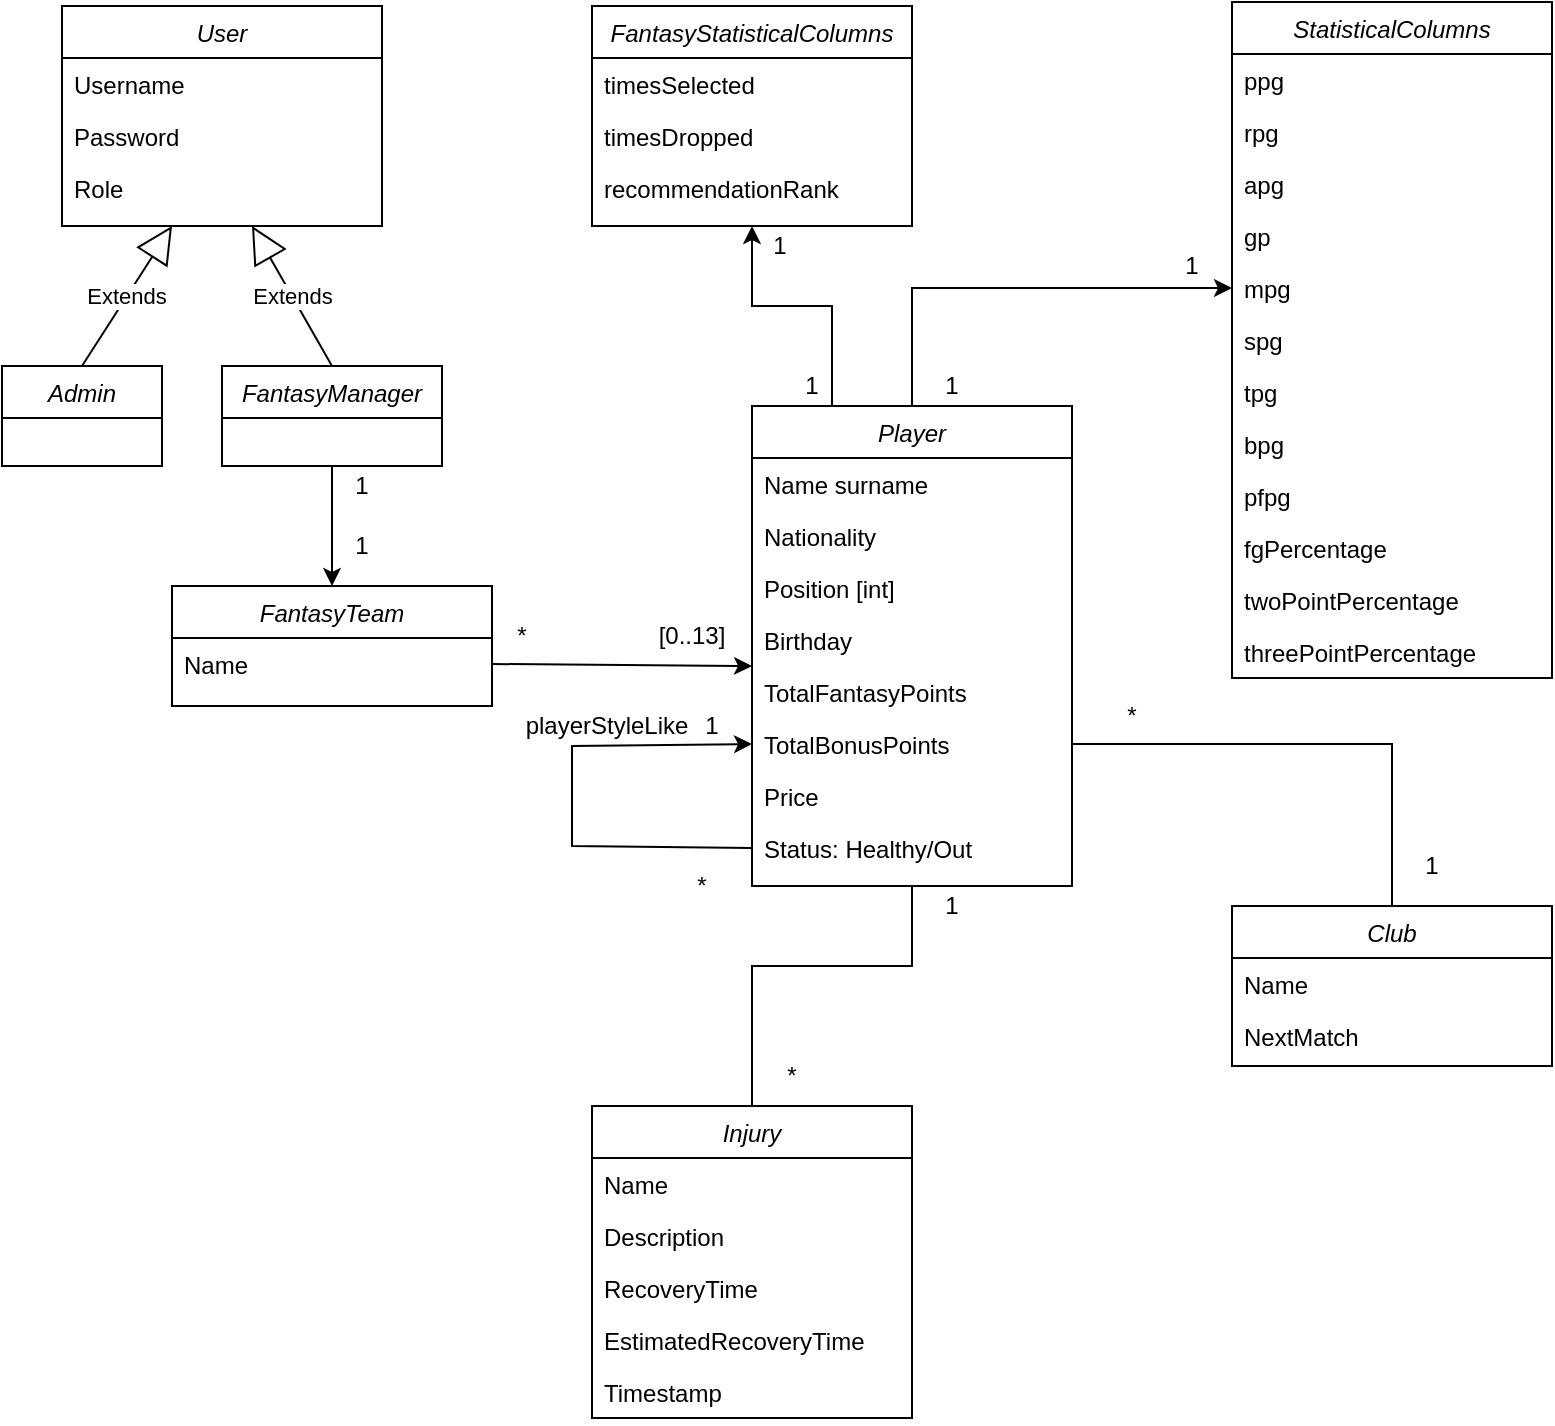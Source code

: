 <mxfile version="24.4.0" type="device">
  <diagram id="C5RBs43oDa-KdzZeNtuy" name="Page-1">
    <mxGraphModel dx="762" dy="828" grid="1" gridSize="10" guides="1" tooltips="1" connect="1" arrows="1" fold="1" page="1" pageScale="1" pageWidth="827" pageHeight="1169" math="0" shadow="0">
      <root>
        <mxCell id="WIyWlLk6GJQsqaUBKTNV-0" />
        <mxCell id="WIyWlLk6GJQsqaUBKTNV-1" parent="WIyWlLk6GJQsqaUBKTNV-0" />
        <mxCell id="-23oZiuYmaxAVsUlUeG7-1" value="StatisticalColumns" style="swimlane;fontStyle=2;align=center;verticalAlign=top;childLayout=stackLayout;horizontal=1;startSize=26;horizontalStack=0;resizeParent=1;resizeLast=0;collapsible=1;marginBottom=0;rounded=0;shadow=0;strokeWidth=1;" vertex="1" parent="WIyWlLk6GJQsqaUBKTNV-1">
          <mxGeometry x="640" y="18" width="160" height="338" as="geometry">
            <mxRectangle x="230" y="140" width="160" height="26" as="alternateBounds" />
          </mxGeometry>
        </mxCell>
        <mxCell id="-23oZiuYmaxAVsUlUeG7-2" value="ppg" style="text;align=left;verticalAlign=top;spacingLeft=4;spacingRight=4;overflow=hidden;rotatable=0;points=[[0,0.5],[1,0.5]];portConstraint=eastwest;" vertex="1" parent="-23oZiuYmaxAVsUlUeG7-1">
          <mxGeometry y="26" width="160" height="26" as="geometry" />
        </mxCell>
        <mxCell id="-23oZiuYmaxAVsUlUeG7-3" value="rpg" style="text;align=left;verticalAlign=top;spacingLeft=4;spacingRight=4;overflow=hidden;rotatable=0;points=[[0,0.5],[1,0.5]];portConstraint=eastwest;rounded=0;shadow=0;html=0;" vertex="1" parent="-23oZiuYmaxAVsUlUeG7-1">
          <mxGeometry y="52" width="160" height="26" as="geometry" />
        </mxCell>
        <mxCell id="-23oZiuYmaxAVsUlUeG7-4" value="apg" style="text;align=left;verticalAlign=top;spacingLeft=4;spacingRight=4;overflow=hidden;rotatable=0;points=[[0,0.5],[1,0.5]];portConstraint=eastwest;rounded=0;shadow=0;html=0;" vertex="1" parent="-23oZiuYmaxAVsUlUeG7-1">
          <mxGeometry y="78" width="160" height="26" as="geometry" />
        </mxCell>
        <mxCell id="-23oZiuYmaxAVsUlUeG7-46" value="gp" style="text;align=left;verticalAlign=top;spacingLeft=4;spacingRight=4;overflow=hidden;rotatable=0;points=[[0,0.5],[1,0.5]];portConstraint=eastwest;rounded=0;shadow=0;html=0;" vertex="1" parent="-23oZiuYmaxAVsUlUeG7-1">
          <mxGeometry y="104" width="160" height="26" as="geometry" />
        </mxCell>
        <mxCell id="-23oZiuYmaxAVsUlUeG7-47" value="mpg" style="text;align=left;verticalAlign=top;spacingLeft=4;spacingRight=4;overflow=hidden;rotatable=0;points=[[0,0.5],[1,0.5]];portConstraint=eastwest;rounded=0;shadow=0;html=0;" vertex="1" parent="-23oZiuYmaxAVsUlUeG7-1">
          <mxGeometry y="130" width="160" height="26" as="geometry" />
        </mxCell>
        <mxCell id="-23oZiuYmaxAVsUlUeG7-48" value="spg" style="text;align=left;verticalAlign=top;spacingLeft=4;spacingRight=4;overflow=hidden;rotatable=0;points=[[0,0.5],[1,0.5]];portConstraint=eastwest;rounded=0;shadow=0;html=0;" vertex="1" parent="-23oZiuYmaxAVsUlUeG7-1">
          <mxGeometry y="156" width="160" height="26" as="geometry" />
        </mxCell>
        <mxCell id="-23oZiuYmaxAVsUlUeG7-49" value="tpg" style="text;align=left;verticalAlign=top;spacingLeft=4;spacingRight=4;overflow=hidden;rotatable=0;points=[[0,0.5],[1,0.5]];portConstraint=eastwest;rounded=0;shadow=0;html=0;" vertex="1" parent="-23oZiuYmaxAVsUlUeG7-1">
          <mxGeometry y="182" width="160" height="26" as="geometry" />
        </mxCell>
        <mxCell id="-23oZiuYmaxAVsUlUeG7-50" value="bpg" style="text;align=left;verticalAlign=top;spacingLeft=4;spacingRight=4;overflow=hidden;rotatable=0;points=[[0,0.5],[1,0.5]];portConstraint=eastwest;rounded=0;shadow=0;html=0;" vertex="1" parent="-23oZiuYmaxAVsUlUeG7-1">
          <mxGeometry y="208" width="160" height="26" as="geometry" />
        </mxCell>
        <mxCell id="-23oZiuYmaxAVsUlUeG7-51" value="pfpg" style="text;align=left;verticalAlign=top;spacingLeft=4;spacingRight=4;overflow=hidden;rotatable=0;points=[[0,0.5],[1,0.5]];portConstraint=eastwest;rounded=0;shadow=0;html=0;" vertex="1" parent="-23oZiuYmaxAVsUlUeG7-1">
          <mxGeometry y="234" width="160" height="26" as="geometry" />
        </mxCell>
        <mxCell id="-23oZiuYmaxAVsUlUeG7-52" value="fgPercentage" style="text;align=left;verticalAlign=top;spacingLeft=4;spacingRight=4;overflow=hidden;rotatable=0;points=[[0,0.5],[1,0.5]];portConstraint=eastwest;rounded=0;shadow=0;html=0;" vertex="1" parent="-23oZiuYmaxAVsUlUeG7-1">
          <mxGeometry y="260" width="160" height="26" as="geometry" />
        </mxCell>
        <mxCell id="-23oZiuYmaxAVsUlUeG7-53" value="twoPointPercentage" style="text;align=left;verticalAlign=top;spacingLeft=4;spacingRight=4;overflow=hidden;rotatable=0;points=[[0,0.5],[1,0.5]];portConstraint=eastwest;rounded=0;shadow=0;html=0;" vertex="1" parent="-23oZiuYmaxAVsUlUeG7-1">
          <mxGeometry y="286" width="160" height="26" as="geometry" />
        </mxCell>
        <mxCell id="-23oZiuYmaxAVsUlUeG7-54" value="threePointPercentage" style="text;align=left;verticalAlign=top;spacingLeft=4;spacingRight=4;overflow=hidden;rotatable=0;points=[[0,0.5],[1,0.5]];portConstraint=eastwest;rounded=0;shadow=0;html=0;" vertex="1" parent="-23oZiuYmaxAVsUlUeG7-1">
          <mxGeometry y="312" width="160" height="26" as="geometry" />
        </mxCell>
        <mxCell id="-23oZiuYmaxAVsUlUeG7-7" value="User" style="swimlane;fontStyle=2;align=center;verticalAlign=top;childLayout=stackLayout;horizontal=1;startSize=26;horizontalStack=0;resizeParent=1;resizeLast=0;collapsible=1;marginBottom=0;rounded=0;shadow=0;strokeWidth=1;" vertex="1" parent="WIyWlLk6GJQsqaUBKTNV-1">
          <mxGeometry x="55" y="20" width="160" height="110" as="geometry">
            <mxRectangle x="230" y="140" width="160" height="26" as="alternateBounds" />
          </mxGeometry>
        </mxCell>
        <mxCell id="-23oZiuYmaxAVsUlUeG7-8" value="Username  " style="text;align=left;verticalAlign=top;spacingLeft=4;spacingRight=4;overflow=hidden;rotatable=0;points=[[0,0.5],[1,0.5]];portConstraint=eastwest;" vertex="1" parent="-23oZiuYmaxAVsUlUeG7-7">
          <mxGeometry y="26" width="160" height="26" as="geometry" />
        </mxCell>
        <mxCell id="-23oZiuYmaxAVsUlUeG7-9" value="Password" style="text;align=left;verticalAlign=top;spacingLeft=4;spacingRight=4;overflow=hidden;rotatable=0;points=[[0,0.5],[1,0.5]];portConstraint=eastwest;rounded=0;shadow=0;html=0;" vertex="1" parent="-23oZiuYmaxAVsUlUeG7-7">
          <mxGeometry y="52" width="160" height="26" as="geometry" />
        </mxCell>
        <mxCell id="-23oZiuYmaxAVsUlUeG7-10" value="Role" style="text;align=left;verticalAlign=top;spacingLeft=4;spacingRight=4;overflow=hidden;rotatable=0;points=[[0,0.5],[1,0.5]];portConstraint=eastwest;rounded=0;shadow=0;html=0;" vertex="1" parent="-23oZiuYmaxAVsUlUeG7-7">
          <mxGeometry y="78" width="160" height="26" as="geometry" />
        </mxCell>
        <mxCell id="-23oZiuYmaxAVsUlUeG7-13" value="Admin" style="swimlane;fontStyle=2;align=center;verticalAlign=top;childLayout=stackLayout;horizontal=1;startSize=26;horizontalStack=0;resizeParent=1;resizeLast=0;collapsible=1;marginBottom=0;rounded=0;shadow=0;strokeWidth=1;" vertex="1" parent="WIyWlLk6GJQsqaUBKTNV-1">
          <mxGeometry x="25" y="200" width="80" height="50" as="geometry">
            <mxRectangle x="230" y="140" width="160" height="26" as="alternateBounds" />
          </mxGeometry>
        </mxCell>
        <mxCell id="-23oZiuYmaxAVsUlUeG7-17" value="FantasyManager" style="swimlane;fontStyle=2;align=center;verticalAlign=top;childLayout=stackLayout;horizontal=1;startSize=26;horizontalStack=0;resizeParent=1;resizeLast=0;collapsible=1;marginBottom=0;rounded=0;shadow=0;strokeWidth=1;" vertex="1" parent="WIyWlLk6GJQsqaUBKTNV-1">
          <mxGeometry x="135" y="200" width="110" height="50" as="geometry">
            <mxRectangle x="230" y="140" width="160" height="26" as="alternateBounds" />
          </mxGeometry>
        </mxCell>
        <mxCell id="-23oZiuYmaxAVsUlUeG7-18" value="FantasyTeam" style="swimlane;fontStyle=2;align=center;verticalAlign=top;childLayout=stackLayout;horizontal=1;startSize=26;horizontalStack=0;resizeParent=1;resizeLast=0;collapsible=1;marginBottom=0;rounded=0;shadow=0;strokeWidth=1;" vertex="1" parent="WIyWlLk6GJQsqaUBKTNV-1">
          <mxGeometry x="110" y="310" width="160" height="60" as="geometry">
            <mxRectangle x="230" y="140" width="160" height="26" as="alternateBounds" />
          </mxGeometry>
        </mxCell>
        <mxCell id="-23oZiuYmaxAVsUlUeG7-19" value="Name" style="text;align=left;verticalAlign=top;spacingLeft=4;spacingRight=4;overflow=hidden;rotatable=0;points=[[0,0.5],[1,0.5]];portConstraint=eastwest;" vertex="1" parent="-23oZiuYmaxAVsUlUeG7-18">
          <mxGeometry y="26" width="160" height="26" as="geometry" />
        </mxCell>
        <mxCell id="-23oZiuYmaxAVsUlUeG7-24" value="" style="endArrow=classic;html=1;rounded=0;entryX=0.5;entryY=0;entryDx=0;entryDy=0;exitX=0.5;exitY=1;exitDx=0;exitDy=0;" edge="1" parent="WIyWlLk6GJQsqaUBKTNV-1" source="-23oZiuYmaxAVsUlUeG7-17" target="-23oZiuYmaxAVsUlUeG7-18">
          <mxGeometry width="50" height="50" relative="1" as="geometry">
            <mxPoint x="225" y="260" as="sourcePoint" />
            <mxPoint x="275" y="210" as="targetPoint" />
          </mxGeometry>
        </mxCell>
        <mxCell id="-23oZiuYmaxAVsUlUeG7-25" value="Extends" style="endArrow=block;endSize=16;endFill=0;html=1;rounded=0;exitX=0.5;exitY=0;exitDx=0;exitDy=0;" edge="1" parent="WIyWlLk6GJQsqaUBKTNV-1" source="-23oZiuYmaxAVsUlUeG7-13">
          <mxGeometry width="160" relative="1" as="geometry">
            <mxPoint x="80" y="192" as="sourcePoint" />
            <mxPoint x="110" y="130" as="targetPoint" />
          </mxGeometry>
        </mxCell>
        <mxCell id="-23oZiuYmaxAVsUlUeG7-26" value="Extends" style="endArrow=block;endSize=16;endFill=0;html=1;rounded=0;exitX=0.5;exitY=0;exitDx=0;exitDy=0;" edge="1" parent="WIyWlLk6GJQsqaUBKTNV-1" source="-23oZiuYmaxAVsUlUeG7-17">
          <mxGeometry width="160" relative="1" as="geometry">
            <mxPoint x="170" y="200" as="sourcePoint" />
            <mxPoint x="150" y="130" as="targetPoint" />
          </mxGeometry>
        </mxCell>
        <mxCell id="-23oZiuYmaxAVsUlUeG7-27" value="1" style="text;html=1;align=center;verticalAlign=middle;whiteSpace=wrap;rounded=0;" vertex="1" parent="WIyWlLk6GJQsqaUBKTNV-1">
          <mxGeometry x="195" y="250" width="20" height="20" as="geometry" />
        </mxCell>
        <mxCell id="-23oZiuYmaxAVsUlUeG7-28" value="1" style="text;html=1;align=center;verticalAlign=middle;whiteSpace=wrap;rounded=0;" vertex="1" parent="WIyWlLk6GJQsqaUBKTNV-1">
          <mxGeometry x="195" y="280" width="20" height="20" as="geometry" />
        </mxCell>
        <mxCell id="-23oZiuYmaxAVsUlUeG7-29" value="Player" style="swimlane;fontStyle=2;align=center;verticalAlign=top;childLayout=stackLayout;horizontal=1;startSize=26;horizontalStack=0;resizeParent=1;resizeLast=0;collapsible=1;marginBottom=0;rounded=0;shadow=0;strokeWidth=1;" vertex="1" parent="WIyWlLk6GJQsqaUBKTNV-1">
          <mxGeometry x="400" y="220" width="160" height="240" as="geometry">
            <mxRectangle x="230" y="140" width="160" height="26" as="alternateBounds" />
          </mxGeometry>
        </mxCell>
        <mxCell id="-23oZiuYmaxAVsUlUeG7-30" value="Name surname" style="text;align=left;verticalAlign=top;spacingLeft=4;spacingRight=4;overflow=hidden;rotatable=0;points=[[0,0.5],[1,0.5]];portConstraint=eastwest;" vertex="1" parent="-23oZiuYmaxAVsUlUeG7-29">
          <mxGeometry y="26" width="160" height="26" as="geometry" />
        </mxCell>
        <mxCell id="-23oZiuYmaxAVsUlUeG7-32" value="Nationality" style="text;align=left;verticalAlign=top;spacingLeft=4;spacingRight=4;overflow=hidden;rotatable=0;points=[[0,0.5],[1,0.5]];portConstraint=eastwest;rounded=0;shadow=0;html=0;" vertex="1" parent="-23oZiuYmaxAVsUlUeG7-29">
          <mxGeometry y="52" width="160" height="26" as="geometry" />
        </mxCell>
        <mxCell id="-23oZiuYmaxAVsUlUeG7-34" value="Position [int]" style="text;align=left;verticalAlign=top;spacingLeft=4;spacingRight=4;overflow=hidden;rotatable=0;points=[[0,0.5],[1,0.5]];portConstraint=eastwest;" vertex="1" parent="-23oZiuYmaxAVsUlUeG7-29">
          <mxGeometry y="78" width="160" height="26" as="geometry" />
        </mxCell>
        <mxCell id="-23oZiuYmaxAVsUlUeG7-38" value="Birthday" style="text;align=left;verticalAlign=top;spacingLeft=4;spacingRight=4;overflow=hidden;rotatable=0;points=[[0,0.5],[1,0.5]];portConstraint=eastwest;rounded=0;shadow=0;html=0;" vertex="1" parent="-23oZiuYmaxAVsUlUeG7-29">
          <mxGeometry y="104" width="160" height="26" as="geometry" />
        </mxCell>
        <mxCell id="-23oZiuYmaxAVsUlUeG7-39" value="TotalFantasyPoints" style="text;align=left;verticalAlign=top;spacingLeft=4;spacingRight=4;overflow=hidden;rotatable=0;points=[[0,0.5],[1,0.5]];portConstraint=eastwest;rounded=0;shadow=0;html=0;" vertex="1" parent="-23oZiuYmaxAVsUlUeG7-29">
          <mxGeometry y="130" width="160" height="26" as="geometry" />
        </mxCell>
        <mxCell id="-23oZiuYmaxAVsUlUeG7-40" value="TotalBonusPoints" style="text;align=left;verticalAlign=top;spacingLeft=4;spacingRight=4;overflow=hidden;rotatable=0;points=[[0,0.5],[1,0.5]];portConstraint=eastwest;rounded=0;shadow=0;html=0;" vertex="1" parent="-23oZiuYmaxAVsUlUeG7-29">
          <mxGeometry y="156" width="160" height="26" as="geometry" />
        </mxCell>
        <mxCell id="-23oZiuYmaxAVsUlUeG7-41" value="Price" style="text;align=left;verticalAlign=top;spacingLeft=4;spacingRight=4;overflow=hidden;rotatable=0;points=[[0,0.5],[1,0.5]];portConstraint=eastwest;rounded=0;shadow=0;html=0;" vertex="1" parent="-23oZiuYmaxAVsUlUeG7-29">
          <mxGeometry y="182" width="160" height="26" as="geometry" />
        </mxCell>
        <mxCell id="-23oZiuYmaxAVsUlUeG7-42" value="Status: Healthy/Out" style="text;align=left;verticalAlign=top;spacingLeft=4;spacingRight=4;overflow=hidden;rotatable=0;points=[[0,0.5],[1,0.5]];portConstraint=eastwest;rounded=0;shadow=0;html=0;" vertex="1" parent="-23oZiuYmaxAVsUlUeG7-29">
          <mxGeometry y="208" width="160" height="26" as="geometry" />
        </mxCell>
        <mxCell id="-23oZiuYmaxAVsUlUeG7-57" value="" style="endArrow=classic;html=1;rounded=0;exitX=0;exitY=0.5;exitDx=0;exitDy=0;entryX=0;entryY=0.5;entryDx=0;entryDy=0;" edge="1" parent="-23oZiuYmaxAVsUlUeG7-29" source="-23oZiuYmaxAVsUlUeG7-42" target="-23oZiuYmaxAVsUlUeG7-40">
          <mxGeometry width="50" height="50" relative="1" as="geometry">
            <mxPoint x="-80" y="270" as="sourcePoint" />
            <mxPoint x="-30" y="220" as="targetPoint" />
            <Array as="points">
              <mxPoint x="-90" y="220" />
              <mxPoint x="-90" y="170" />
            </Array>
          </mxGeometry>
        </mxCell>
        <mxCell id="-23oZiuYmaxAVsUlUeG7-35" value="" style="endArrow=classic;html=1;rounded=0;exitX=1;exitY=0.5;exitDx=0;exitDy=0;entryX=1;entryY=1;entryDx=0;entryDy=0;" edge="1" parent="WIyWlLk6GJQsqaUBKTNV-1" source="-23oZiuYmaxAVsUlUeG7-19" target="-23oZiuYmaxAVsUlUeG7-36">
          <mxGeometry width="50" height="50" relative="1" as="geometry">
            <mxPoint x="360" y="260" as="sourcePoint" />
            <mxPoint x="410" y="210" as="targetPoint" />
          </mxGeometry>
        </mxCell>
        <mxCell id="-23oZiuYmaxAVsUlUeG7-36" value="[0..13]" style="text;html=1;align=center;verticalAlign=middle;whiteSpace=wrap;rounded=0;" vertex="1" parent="WIyWlLk6GJQsqaUBKTNV-1">
          <mxGeometry x="340" y="320" width="60" height="30" as="geometry" />
        </mxCell>
        <mxCell id="-23oZiuYmaxAVsUlUeG7-37" value="*" style="text;html=1;align=center;verticalAlign=middle;whiteSpace=wrap;rounded=0;" vertex="1" parent="WIyWlLk6GJQsqaUBKTNV-1">
          <mxGeometry x="270" y="325" width="30" height="20" as="geometry" />
        </mxCell>
        <mxCell id="-23oZiuYmaxAVsUlUeG7-55" value="" style="endArrow=classic;html=1;rounded=0;entryX=0;entryY=0.5;entryDx=0;entryDy=0;" edge="1" parent="WIyWlLk6GJQsqaUBKTNV-1" target="-23oZiuYmaxAVsUlUeG7-47">
          <mxGeometry width="50" height="50" relative="1" as="geometry">
            <mxPoint x="480" y="220" as="sourcePoint" />
            <mxPoint x="530" y="240" as="targetPoint" />
            <Array as="points">
              <mxPoint x="480" y="161" />
            </Array>
          </mxGeometry>
        </mxCell>
        <mxCell id="-23oZiuYmaxAVsUlUeG7-59" value="*" style="text;html=1;align=center;verticalAlign=middle;whiteSpace=wrap;rounded=0;" vertex="1" parent="WIyWlLk6GJQsqaUBKTNV-1">
          <mxGeometry x="360" y="450" width="30" height="20" as="geometry" />
        </mxCell>
        <mxCell id="-23oZiuYmaxAVsUlUeG7-60" value="playerStyleLike" style="text;html=1;align=center;verticalAlign=middle;whiteSpace=wrap;rounded=0;" vertex="1" parent="WIyWlLk6GJQsqaUBKTNV-1">
          <mxGeometry x="300" y="370" width="55" height="20" as="geometry" />
        </mxCell>
        <mxCell id="-23oZiuYmaxAVsUlUeG7-61" value="1" style="text;html=1;align=center;verticalAlign=middle;whiteSpace=wrap;rounded=0;" vertex="1" parent="WIyWlLk6GJQsqaUBKTNV-1">
          <mxGeometry x="370" y="370" width="20" height="20" as="geometry" />
        </mxCell>
        <mxCell id="-23oZiuYmaxAVsUlUeG7-62" value="FantasyStatisticalColumns" style="swimlane;fontStyle=2;align=center;verticalAlign=top;childLayout=stackLayout;horizontal=1;startSize=26;horizontalStack=0;resizeParent=1;resizeLast=0;collapsible=1;marginBottom=0;rounded=0;shadow=0;strokeWidth=1;" vertex="1" parent="WIyWlLk6GJQsqaUBKTNV-1">
          <mxGeometry x="320" y="20" width="160" height="110" as="geometry">
            <mxRectangle x="230" y="140" width="160" height="26" as="alternateBounds" />
          </mxGeometry>
        </mxCell>
        <mxCell id="-23oZiuYmaxAVsUlUeG7-63" value="timesSelected" style="text;align=left;verticalAlign=top;spacingLeft=4;spacingRight=4;overflow=hidden;rotatable=0;points=[[0,0.5],[1,0.5]];portConstraint=eastwest;" vertex="1" parent="-23oZiuYmaxAVsUlUeG7-62">
          <mxGeometry y="26" width="160" height="26" as="geometry" />
        </mxCell>
        <mxCell id="-23oZiuYmaxAVsUlUeG7-64" value="timesDropped" style="text;align=left;verticalAlign=top;spacingLeft=4;spacingRight=4;overflow=hidden;rotatable=0;points=[[0,0.5],[1,0.5]];portConstraint=eastwest;rounded=0;shadow=0;html=0;" vertex="1" parent="-23oZiuYmaxAVsUlUeG7-62">
          <mxGeometry y="52" width="160" height="26" as="geometry" />
        </mxCell>
        <mxCell id="-23oZiuYmaxAVsUlUeG7-65" value="recommendationRank" style="text;align=left;verticalAlign=top;spacingLeft=4;spacingRight=4;overflow=hidden;rotatable=0;points=[[0,0.5],[1,0.5]];portConstraint=eastwest;rounded=0;shadow=0;html=0;" vertex="1" parent="-23oZiuYmaxAVsUlUeG7-62">
          <mxGeometry y="78" width="160" height="26" as="geometry" />
        </mxCell>
        <mxCell id="-23oZiuYmaxAVsUlUeG7-66" value="1" style="text;html=1;align=center;verticalAlign=middle;whiteSpace=wrap;rounded=0;" vertex="1" parent="WIyWlLk6GJQsqaUBKTNV-1">
          <mxGeometry x="610" y="140" width="20" height="20" as="geometry" />
        </mxCell>
        <mxCell id="-23oZiuYmaxAVsUlUeG7-67" value="1" style="text;html=1;align=center;verticalAlign=middle;whiteSpace=wrap;rounded=0;" vertex="1" parent="WIyWlLk6GJQsqaUBKTNV-1">
          <mxGeometry x="490" y="200" width="20" height="20" as="geometry" />
        </mxCell>
        <mxCell id="-23oZiuYmaxAVsUlUeG7-68" value="" style="endArrow=classic;html=1;rounded=0;exitX=0.25;exitY=0;exitDx=0;exitDy=0;entryX=0.5;entryY=1;entryDx=0;entryDy=0;" edge="1" parent="WIyWlLk6GJQsqaUBKTNV-1" source="-23oZiuYmaxAVsUlUeG7-29" target="-23oZiuYmaxAVsUlUeG7-62">
          <mxGeometry width="50" height="50" relative="1" as="geometry">
            <mxPoint x="380" y="200" as="sourcePoint" />
            <mxPoint x="430" y="150" as="targetPoint" />
            <Array as="points">
              <mxPoint x="440" y="170" />
              <mxPoint x="400" y="170" />
            </Array>
          </mxGeometry>
        </mxCell>
        <mxCell id="-23oZiuYmaxAVsUlUeG7-69" value="1" style="text;html=1;align=center;verticalAlign=middle;whiteSpace=wrap;rounded=0;" vertex="1" parent="WIyWlLk6GJQsqaUBKTNV-1">
          <mxGeometry x="420" y="200" width="20" height="20" as="geometry" />
        </mxCell>
        <mxCell id="-23oZiuYmaxAVsUlUeG7-70" value="1" style="text;html=1;align=center;verticalAlign=middle;whiteSpace=wrap;rounded=0;" vertex="1" parent="WIyWlLk6GJQsqaUBKTNV-1">
          <mxGeometry x="404" y="130" width="20" height="20" as="geometry" />
        </mxCell>
        <mxCell id="-23oZiuYmaxAVsUlUeG7-71" value="Club" style="swimlane;fontStyle=2;align=center;verticalAlign=top;childLayout=stackLayout;horizontal=1;startSize=26;horizontalStack=0;resizeParent=1;resizeLast=0;collapsible=1;marginBottom=0;rounded=0;shadow=0;strokeWidth=1;" vertex="1" parent="WIyWlLk6GJQsqaUBKTNV-1">
          <mxGeometry x="640" y="470" width="160" height="80" as="geometry">
            <mxRectangle x="230" y="140" width="160" height="26" as="alternateBounds" />
          </mxGeometry>
        </mxCell>
        <mxCell id="-23oZiuYmaxAVsUlUeG7-72" value="Name" style="text;align=left;verticalAlign=top;spacingLeft=4;spacingRight=4;overflow=hidden;rotatable=0;points=[[0,0.5],[1,0.5]];portConstraint=eastwest;" vertex="1" parent="-23oZiuYmaxAVsUlUeG7-71">
          <mxGeometry y="26" width="160" height="26" as="geometry" />
        </mxCell>
        <mxCell id="-23oZiuYmaxAVsUlUeG7-73" value="NextMatch" style="text;align=left;verticalAlign=top;spacingLeft=4;spacingRight=4;overflow=hidden;rotatable=0;points=[[0,0.5],[1,0.5]];portConstraint=eastwest;rounded=0;shadow=0;html=0;" vertex="1" parent="-23oZiuYmaxAVsUlUeG7-71">
          <mxGeometry y="52" width="160" height="26" as="geometry" />
        </mxCell>
        <mxCell id="-23oZiuYmaxAVsUlUeG7-75" value="" style="endArrow=none;html=1;rounded=0;exitX=1;exitY=0.5;exitDx=0;exitDy=0;entryX=0.5;entryY=0;entryDx=0;entryDy=0;" edge="1" parent="WIyWlLk6GJQsqaUBKTNV-1" source="-23oZiuYmaxAVsUlUeG7-40" target="-23oZiuYmaxAVsUlUeG7-71">
          <mxGeometry width="50" height="50" relative="1" as="geometry">
            <mxPoint x="560" y="550" as="sourcePoint" />
            <mxPoint x="610" y="500" as="targetPoint" />
            <Array as="points">
              <mxPoint x="720" y="389" />
            </Array>
          </mxGeometry>
        </mxCell>
        <mxCell id="-23oZiuYmaxAVsUlUeG7-76" value="1" style="text;html=1;align=center;verticalAlign=middle;whiteSpace=wrap;rounded=0;" vertex="1" parent="WIyWlLk6GJQsqaUBKTNV-1">
          <mxGeometry x="730" y="440" width="20" height="20" as="geometry" />
        </mxCell>
        <mxCell id="-23oZiuYmaxAVsUlUeG7-77" value="*" style="text;html=1;align=center;verticalAlign=middle;whiteSpace=wrap;rounded=0;" vertex="1" parent="WIyWlLk6GJQsqaUBKTNV-1">
          <mxGeometry x="560" y="360" width="60" height="30" as="geometry" />
        </mxCell>
        <mxCell id="-23oZiuYmaxAVsUlUeG7-79" value="Injury" style="swimlane;fontStyle=2;align=center;verticalAlign=top;childLayout=stackLayout;horizontal=1;startSize=26;horizontalStack=0;resizeParent=1;resizeLast=0;collapsible=1;marginBottom=0;rounded=0;shadow=0;strokeWidth=1;" vertex="1" parent="WIyWlLk6GJQsqaUBKTNV-1">
          <mxGeometry x="320" y="570" width="160" height="156" as="geometry">
            <mxRectangle x="230" y="140" width="160" height="26" as="alternateBounds" />
          </mxGeometry>
        </mxCell>
        <mxCell id="-23oZiuYmaxAVsUlUeG7-80" value="Name" style="text;align=left;verticalAlign=top;spacingLeft=4;spacingRight=4;overflow=hidden;rotatable=0;points=[[0,0.5],[1,0.5]];portConstraint=eastwest;" vertex="1" parent="-23oZiuYmaxAVsUlUeG7-79">
          <mxGeometry y="26" width="160" height="26" as="geometry" />
        </mxCell>
        <mxCell id="-23oZiuYmaxAVsUlUeG7-81" value="Description" style="text;align=left;verticalAlign=top;spacingLeft=4;spacingRight=4;overflow=hidden;rotatable=0;points=[[0,0.5],[1,0.5]];portConstraint=eastwest;rounded=0;shadow=0;html=0;" vertex="1" parent="-23oZiuYmaxAVsUlUeG7-79">
          <mxGeometry y="52" width="160" height="26" as="geometry" />
        </mxCell>
        <mxCell id="-23oZiuYmaxAVsUlUeG7-82" value="RecoveryTime" style="text;align=left;verticalAlign=top;spacingLeft=4;spacingRight=4;overflow=hidden;rotatable=0;points=[[0,0.5],[1,0.5]];portConstraint=eastwest;rounded=0;shadow=0;html=0;" vertex="1" parent="-23oZiuYmaxAVsUlUeG7-79">
          <mxGeometry y="78" width="160" height="26" as="geometry" />
        </mxCell>
        <mxCell id="-23oZiuYmaxAVsUlUeG7-83" value="EstimatedRecoveryTime" style="text;align=left;verticalAlign=top;spacingLeft=4;spacingRight=4;overflow=hidden;rotatable=0;points=[[0,0.5],[1,0.5]];portConstraint=eastwest;rounded=0;shadow=0;html=0;" vertex="1" parent="-23oZiuYmaxAVsUlUeG7-79">
          <mxGeometry y="104" width="160" height="26" as="geometry" />
        </mxCell>
        <mxCell id="-23oZiuYmaxAVsUlUeG7-84" value="Timestamp" style="text;align=left;verticalAlign=top;spacingLeft=4;spacingRight=4;overflow=hidden;rotatable=0;points=[[0,0.5],[1,0.5]];portConstraint=eastwest;rounded=0;shadow=0;html=0;" vertex="1" parent="-23oZiuYmaxAVsUlUeG7-79">
          <mxGeometry y="130" width="160" height="26" as="geometry" />
        </mxCell>
        <mxCell id="-23oZiuYmaxAVsUlUeG7-85" value="" style="endArrow=none;html=1;rounded=0;exitX=0.5;exitY=1;exitDx=0;exitDy=0;entryX=0.5;entryY=0;entryDx=0;entryDy=0;" edge="1" parent="WIyWlLk6GJQsqaUBKTNV-1" source="-23oZiuYmaxAVsUlUeG7-29" target="-23oZiuYmaxAVsUlUeG7-79">
          <mxGeometry width="50" height="50" relative="1" as="geometry">
            <mxPoint x="350" y="510" as="sourcePoint" />
            <mxPoint x="510" y="591" as="targetPoint" />
            <Array as="points">
              <mxPoint x="480" y="500" />
              <mxPoint x="400" y="500" />
            </Array>
          </mxGeometry>
        </mxCell>
        <mxCell id="-23oZiuYmaxAVsUlUeG7-86" value="1" style="text;html=1;align=center;verticalAlign=middle;whiteSpace=wrap;rounded=0;" vertex="1" parent="WIyWlLk6GJQsqaUBKTNV-1">
          <mxGeometry x="490" y="460" width="20" height="20" as="geometry" />
        </mxCell>
        <mxCell id="-23oZiuYmaxAVsUlUeG7-87" value="*" style="text;html=1;align=center;verticalAlign=middle;whiteSpace=wrap;rounded=0;" vertex="1" parent="WIyWlLk6GJQsqaUBKTNV-1">
          <mxGeometry x="390" y="540" width="60" height="30" as="geometry" />
        </mxCell>
      </root>
    </mxGraphModel>
  </diagram>
</mxfile>
